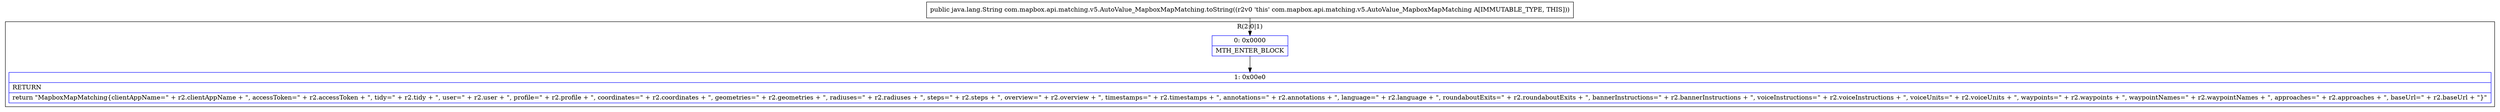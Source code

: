 digraph "CFG forcom.mapbox.api.matching.v5.AutoValue_MapboxMapMatching.toString()Ljava\/lang\/String;" {
subgraph cluster_Region_76344676 {
label = "R(2:0|1)";
node [shape=record,color=blue];
Node_0 [shape=record,label="{0\:\ 0x0000|MTH_ENTER_BLOCK\l}"];
Node_1 [shape=record,label="{1\:\ 0x00e0|RETURN\l|return \"MapboxMapMatching\{clientAppName=\" + r2.clientAppName + \", accessToken=\" + r2.accessToken + \", tidy=\" + r2.tidy + \", user=\" + r2.user + \", profile=\" + r2.profile + \", coordinates=\" + r2.coordinates + \", geometries=\" + r2.geometries + \", radiuses=\" + r2.radiuses + \", steps=\" + r2.steps + \", overview=\" + r2.overview + \", timestamps=\" + r2.timestamps + \", annotations=\" + r2.annotations + \", language=\" + r2.language + \", roundaboutExits=\" + r2.roundaboutExits + \", bannerInstructions=\" + r2.bannerInstructions + \", voiceInstructions=\" + r2.voiceInstructions + \", voiceUnits=\" + r2.voiceUnits + \", waypoints=\" + r2.waypoints + \", waypointNames=\" + r2.waypointNames + \", approaches=\" + r2.approaches + \", baseUrl=\" + r2.baseUrl + \"\}\"\l}"];
}
MethodNode[shape=record,label="{public java.lang.String com.mapbox.api.matching.v5.AutoValue_MapboxMapMatching.toString((r2v0 'this' com.mapbox.api.matching.v5.AutoValue_MapboxMapMatching A[IMMUTABLE_TYPE, THIS])) }"];
MethodNode -> Node_0;
Node_0 -> Node_1;
}

